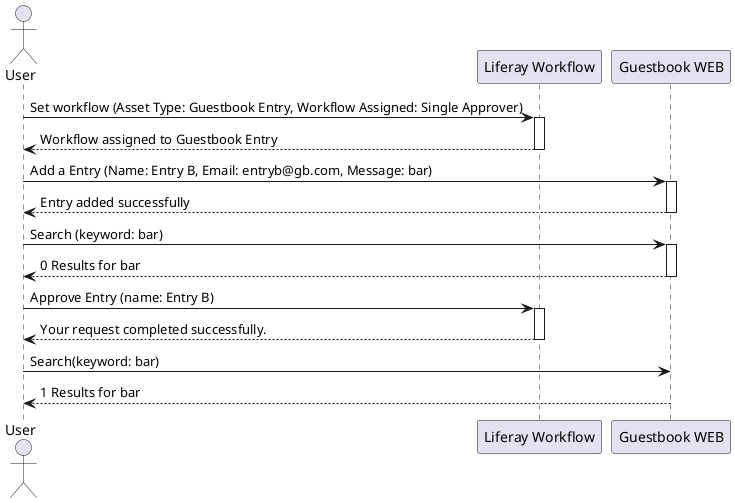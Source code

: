 @startuml
actor User as U
participant "Liferay Workflow" as LW
participant "Guestbook WEB" as GW


U -> LW: Set workflow (Asset Type: Guestbook Entry, Workflow Assigned: Single Approver)
activate LW
U <-- LW: Workflow assigned to Guestbook Entry
deactivate LW

U -> GW: Add a Entry (Name: Entry B, Email: entryb@gb.com, Message: bar)
activate GW
U <-- GW: Entry added successfully
deactivate GW

U -> GW: Search (keyword: bar)
activate GW
U <-- GW: 0 Results for bar
deactivate GW

U -> LW: Approve Entry (name: Entry B)
activate LW
U <-- LW: Your request completed successfully.
deactivate LW

U -> GW: Search(keyword: bar)
U <-- GW: 1 Results for bar
@enduml